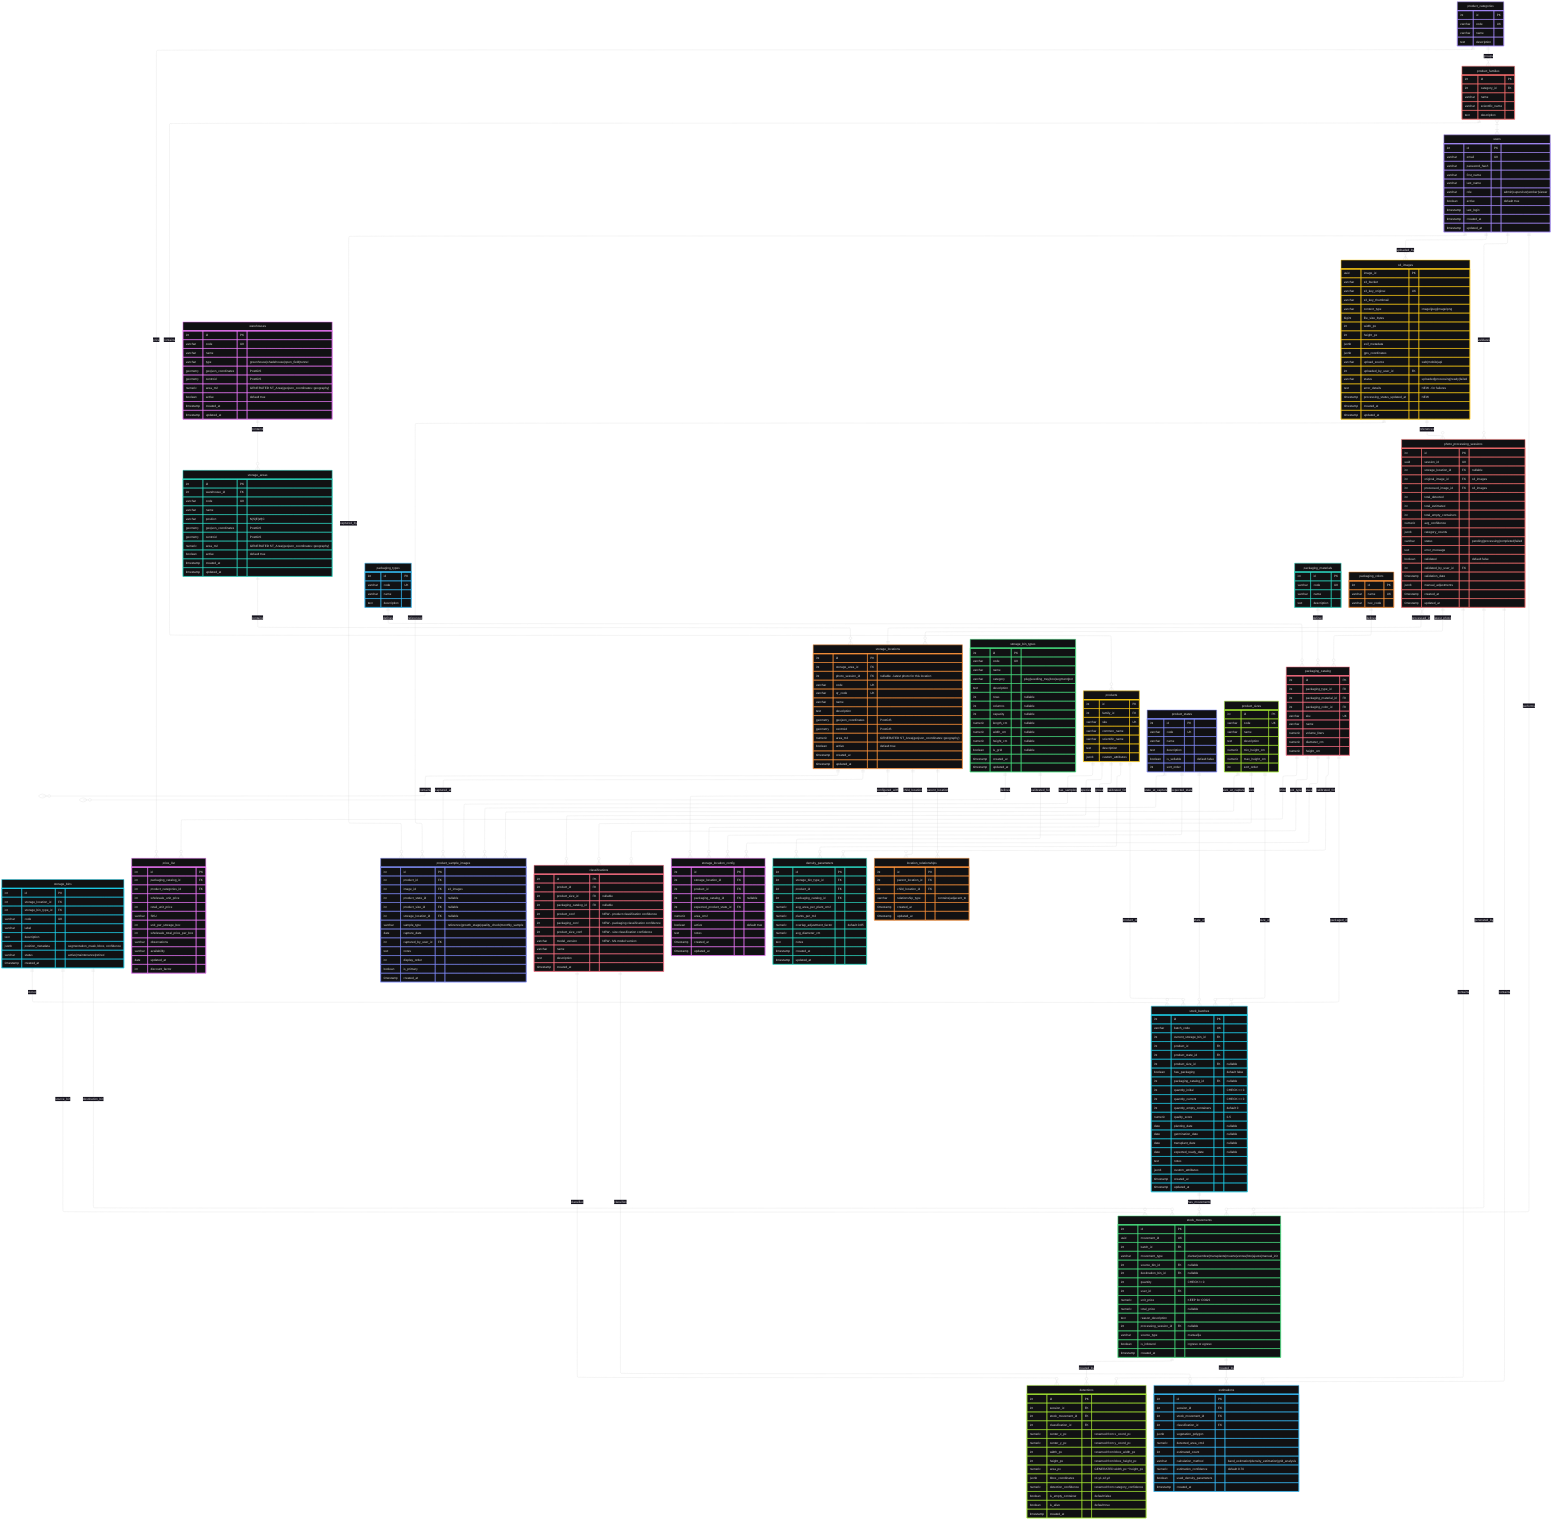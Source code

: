 ---
config:
  theme: redux-dark-color
  layout: elk
---
erDiagram
	direction TB
	warehouses {
		int id PK ""
		varchar code UK ""
		varchar name  ""
		varchar type  "greenhouse|shadehouse|open_field|tunnel"
		geometry geojson_coordinates  "PostGIS"
		geometry centroid  "PostGIS"
		numeric area_m2  "GENERATED ST_Area(geojson_coordinates::geography)"
		boolean active  "default true"
		timestamp created_at  ""
		timestamp updated_at  ""
	}
	storage_areas {
		int id PK ""
		int warehouse_id FK ""
		varchar code UK ""
		varchar name  ""
		varchar position  "N|S|E|W|C"
		geometry geojson_coordinates  "PostGIS"
		geometry centroid  "PostGIS"
		numeric area_m2  "GENERATED ST_Area(geojson_coordinates::geography)"
		boolean active  "default true"
		timestamp created_at  ""
		timestamp updated_at  ""
	}
	storage_locations {
		int id PK ""
		int storage_area_id FK ""
		int photo_session_id FK "nullable - latest photo for this location"
		varchar code UK ""
		varchar qr_code UK ""
		varchar name  ""
		text description  ""
		geometry geojson_coordinates  "PostGIS"
		geometry centroid  "PostGIS"
		numeric area_m2  "GENERATED ST_Area(geojson_coordinates::geography)"
		boolean active  "default true"
		timestamp created_at  ""
		timestamp updated_at  ""
	}
	storage_bins {
		int id PK ""
		int storage_location_id FK ""
		int storage_bin_type_id FK ""
		varchar code UK ""
		varchar label  ""
		text description  ""
		jsonb position_metadata  "segmentation_mask, bbox, confidence"
		varchar status  "active|maintenance|retired"
		timestamp created_at  ""
	}
	storage_bin_types {
		int id PK ""
		varchar code UK ""
		varchar name  ""
		varchar category  "plug|seedling_tray|box|segment|pot"
		text description  ""
		int rows  "nullable"
		int columns  "nullable"
		int capacity  "nullable"
		numeric length_cm  "nullable"
		numeric width_cm  "nullable"
		numeric height_cm  "nullable"
		boolean is_grid  "nullable"
		timestamp created_at  ""
		timestamp updated_at  ""
	}
	product_categories {
		int id PK ""
		varchar code UK ""
		varchar name  ""
		text description  ""
	}
	product_families {
		int id PK ""
		int category_id FK ""
		varchar name  ""
		varchar scientific_name  ""
		text description  ""
	}
	products {
		int id PK ""
		int family_id FK ""
		varchar sku UK ""
		varchar common_name  ""
		varchar scientific_name  ""
		text description  ""
		jsonb custom_attributes  ""
	}
	product_states {
		int id PK ""
		varchar code UK ""
		varchar name  ""
		text description  ""
		boolean is_sellable  "default false"
		int sort_order  ""
	}
	product_sizes {
		int id PK ""
		varchar code UK ""
		varchar name  ""
		text description  ""
		numeric min_height_cm  ""
		numeric max_height_cm  ""
		int sort_order  ""
	}
	packaging_types {
		int id PK ""
		varchar code UK ""
		varchar name  ""
		text description  ""
	}
	packaging_catalog {
		int id PK ""
		int packaging_type_id FK ""
		int packaging_material_id FK ""
		int packaging_color_id FK ""
		varchar sku UK ""
		varchar name  ""
		numeric volume_liters  ""
		numeric diameter_cm  ""
		numeric height_cm  ""
	}
    price_list{
        int id PK ""
        int packaging_catalog_id FK ""
        int product_categories_id FK ""
        int wholesale_unit_price ""
        int retail_unit_price ""
        varchar SKU ""
        int unit_per_storage_box ""
        int wholesale_total_price_per_box ""
        varchar observations ""
        varchar availability
        date updated_at ""
        int discount_factor ""
    }
	packaging_materials {
		int id PK ""
		varchar code UK ""
		varchar name  ""
		text description  ""
	}
	packaging_colors {
		int id PK ""
		varchar name UK ""
		varchar hex_code  ""
	}
	stock_batches {
		int id PK ""
		varchar batch_code UK ""
		int current_storage_bin_id FK ""
		int product_id FK ""
		int product_state_id FK ""
		int product_size_id FK "nullable"
		boolean has_packaging  "default false"
		int packaging_catalog_id FK "nullable"
		int quantity_initial  "CHECK >= 0"
		int quantity_current  "CHECK >= 0"
		int quantity_empty_containers  "default 0"
		numeric quality_score  "0-5"
		date planting_date  "nullable"
		date germination_date  "nullable"
		date transplant_date  "nullable"
		date expected_ready_date  "nullable"
		text notes  ""
		jsonb custom_attributes  ""
		timestamp created_at  ""
		timestamp updated_at  ""
	}
	stock_movements {
		int id PK ""
		uuid movement_id UK ""
		int batch_id FK ""
		varchar movement_type  "plantar|sembrar|transplante|muerte|ventas|foto|ajuste|manual_init"
		int source_bin_id FK "nullable"
		int destination_bin_id FK "nullable"
		int quantity  "CHECK != 0"
		int user_id FK ""
		numeric unit_price  "KEEP for COGS"
		numeric total_price  "nullable"
		text reason_description  ""
		int processing_session_id FK "nullable"
		varchar source_type  "manual|ia"
		boolean is_inbound  "ingreso or egreso"
		timestamp created_at  ""
	}
	users {
		int id PK ""
		varchar email UK ""
		varchar password_hash  ""
		varchar first_name  ""
		varchar last_name  ""
		varchar role  "admin|supervisor|worker|viewer"
		boolean active  "default true"
		timestamp last_login  ""
		timestamp created_at  ""
		timestamp updated_at  ""
	}
	photo_processing_sessions {
		int id PK ""
		uuid session_id UK ""
		int storage_location_id FK "nullable"
		int original_image_id FK "s3_images"
		int processed_image_id FK "s3_images"
		int total_detected  ""
		int total_estimated  ""
		int total_empty_containers  ""
		numeric avg_confidence  ""
		jsonb category_counts  ""
		varchar status  "pending|processing|completed|failed"
		text error_message  ""
		boolean validated  "default false"
		int validated_by_user_id FK ""
		timestamp validation_date  ""
		jsonb manual_adjustments  ""
		timestamp created_at  ""
		timestamp updated_at  ""
	}
	s3_images {
		uuid image_id PK ""
		varchar s3_bucket  ""
		varchar s3_key_original UK ""
		varchar s3_key_thumbnail  ""
		varchar content_type  "image/jpeg|image/png"
		bigint file_size_bytes  ""
		int width_px  ""
		int height_px  ""
		jsonb exif_metadata  ""
		jsonb gps_coordinates  ""
		varchar upload_source  "web|mobile|api"
		int uploaded_by_user_id FK ""
		varchar status  "uploaded|processing|ready|failed"
		text error_details  "NEW - for failures"
		timestamp processing_status_updated_at  "NEW"
		timestamp created_at  ""
		timestamp updated_at  ""
	}
	product_sample_images {
		int id PK ""
		int product_id FK ""
		int image_id FK "s3_images"
		int product_state_id FK "nullable"
		int product_size_id FK "nullable"
		int storage_location_id FK "nullable"
		varchar sample_type  "reference|growth_stage|quality_check|monthly_sample"
		date capture_date  ""
		int captured_by_user_id FK ""
		text notes  ""
		int display_order  ""
		boolean is_primary  ""
		timestamp created_at  ""
	}
	detections {
		int id PK ""
		int session_id FK ""
		int stock_movement_id FK ""
		int classification_id FK ""
		numeric center_x_px  "renamed from x_coord_px"
		numeric center_y_px  "renamed from y_coord_px"
		int width_px  "renamed from bbox_width_px"
		int height_px  "renamed from bbox_height_px"
		numeric area_px  "GENERATED width_px * height_px"
		jsonb bbox_coordinates  "x1,y1,x2,y2"
		numeric detection_confidence  "renamed from category_confidence"
		boolean is_empty_container  "default false"
		boolean is_alive  "default true"
		timestamp created_at  ""
	}
	estimations {
		int id PK ""
		int session_id FK ""
		int stock_movement_id FK ""
		int classification_id FK ""
		jsonb vegetation_polygon  ""
		numeric detected_area_cm2  ""
		int estimated_count  ""
		varchar calculation_method  "band_estimation|density_estimation|grid_analysis"
		numeric estimation_confidence  "default 0.70"
		boolean used_density_parameters  ""
		timestamp created_at  ""
	}
	classifications {
		int id PK ""
		int product_id FK ""
		int product_size_id FK "nullable"
		int packaging_catalog_id FK "nullable"
		int product_conf  "NEW - product classification confidence"
		int packaging_conf  "NEW - packaging classification confidence"
		int product_size_conf  "NEW - size classification confidence"
		varchar model_version  "NEW - ML model version"
		varchar name  ""
		text description  ""
		timestamp created_at  ""
	}
	storage_location_config {
		int id PK ""
		int storage_location_id FK ""
		int product_id FK ""
		int packaging_catalog_id FK "nullable"
		int expected_product_state_id FK ""
		numeric area_cm2  ""
		boolean active  "default true"
		text notes  ""
		timestamp created_at  ""
		timestamp updated_at  ""
	}
	density_parameters {
		int id PK ""
		int storage_bin_type_id FK ""
		int product_id FK ""
		int packaging_catalog_id FK ""
		numeric avg_area_per_plant_cm2  ""
		numeric plants_per_m2  ""
		numeric overlap_adjustment_factor  "default 0.85"
		numeric avg_diameter_cm  ""
		text notes  ""
		timestamp created_at  ""
		timestamp updated_at  ""
	}
	location_relationships {
		int id PK ""
		int parent_location_id FK ""
		int child_location_id FK ""
		varchar relationship_type  "contains|adjacent_to"
		timestamp created_at  ""
		timestamp updated_at  ""
	}
	warehouses||--o{storage_areas:"contains"
	storage_areas||--o{storage_locations:"contains"
	storage_locations||--o{storage_bins:"contains"
	storage_bin_types||--o{storage_bins:"defines"
	product_categories||--o{product_families:"groups"
	product_families||--o{products:"contains"
	packaging_types||--o{packaging_catalog:"defines"
	packaging_materials||--o{packaging_catalog:"defines"
	packaging_colors||--o{packaging_catalog:"defines"
	storage_bins||--o{stock_batches:"stores"
	products||--o{stock_batches:"product_of"
	product_states||--o{stock_batches:"state_of"
	product_sizes||--o{stock_batches:"size_of"
	packaging_catalog||--o{stock_batches:"packaged_in"
	stock_batches||--o{stock_movements:"has_movements"
	users||--o{stock_movements:"performs"
	storage_bins||--o{stock_movements:"source_bin"
	storage_bins||--o{stock_movements:"destination_bin"
	photo_processing_sessions||--o{stock_movements:"generated_by"
	s3_images||--o{photo_processing_sessions:"references"
	s3_images||--o{product_sample_images:"references"
	photo_processing_sessions||--o{storage_locations:"latest_photo"
	storage_locations||--o{photo_processing_sessions:"processed_in"
	photo_processing_sessions||--o{detections:"contains"
	photo_processing_sessions||--o{estimations:"contains"
	users||--o{photo_processing_sessions:"validates"
	stock_movements||--o{detections:"created_by"
	stock_movements||--o{estimations:"created_by"
	classifications||--o{detections:"classifies"
	classifications||--o{estimations:"classifies"
	products||--o{classifications:"species"
	product_sizes||--o{classifications:"size"
	packaging_catalog||--o{classifications:"pot_type"
    packaging_catalog||--o{price_list:"price"
    product_categories||--o{price_list:"price"
	products||--o{product_sample_images:"has_samples"
	product_states||--o{product_sample_images:"state_at_capture"
	product_sizes||--o{product_sample_images:"size_at_capture"
	storage_locations||--o{product_sample_images:"captured_at"
	users||--o{product_sample_images:"captured_by"
	storage_locations||--o{storage_location_config:"configured_with"
	products||--o{storage_location_config:"grows"
	packaging_catalog||--o{storage_location_config:"uses"
	product_states||--o{storage_location_config:"expected_state"
	storage_bin_types||--o{density_parameters:"calibrated_for"
	products||--o{density_parameters:"calibrated_for"
	packaging_catalog||--o{density_parameters:"calibrated_for"
	storage_locations||--o{location_relationships:"parent_location"
	storage_locations||--o{location_relationships:"child_location"
	users||--o{s3_images:"uploaded_by"
	product_families}|--|{users:"  "